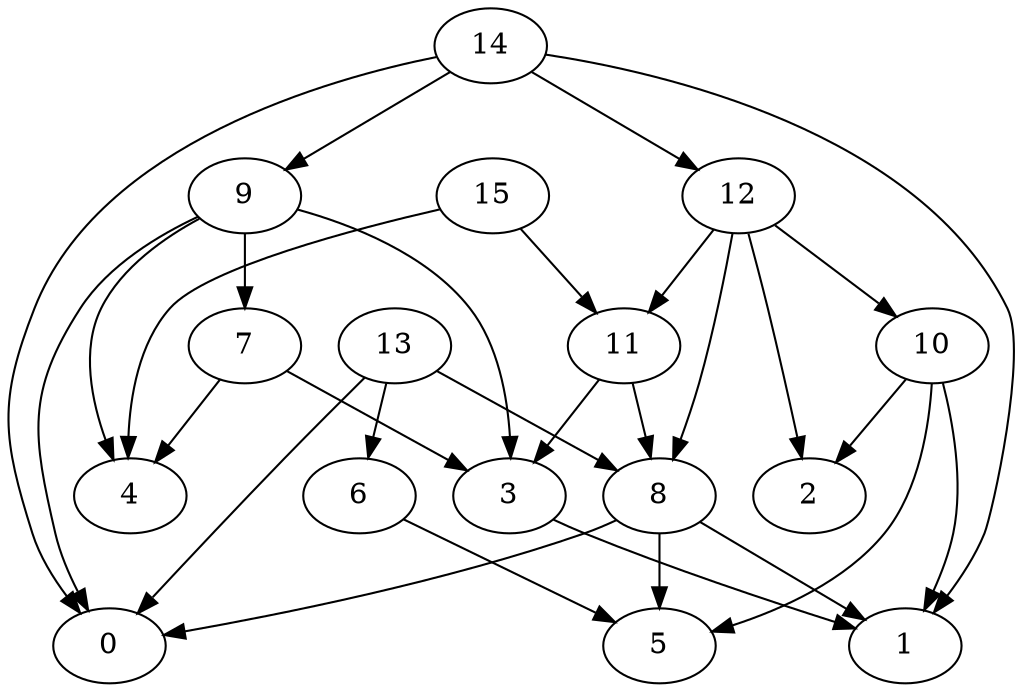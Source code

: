 digraph "Random_Nodes_16_Density_1.81_CCR_10.02_WeightType_Random" {
	graph ["Duplicate states"=0,
		GraphType=Random,
		"Max states in OPEN"=0,
		Modes="120000ms; topo-ordered tasks, ; Pruning: task equivalence, fixed order ready list, ; F-value: ; Optimisation: best schedule length (\
SL) optimisation on equal, ",
		NumberOfTasks=16,
		"Pruned using list schedule length"=25400,
		"States removed from OPEN"=0,
		TargetSystem="Homogeneous-2",
		"Time to schedule (ms)"=525,
		"Total idle time"=51,
		"Total schedule length"=73,
		"Total sequential time"=95,
		"Total states created"=49407
	];
	14	["Finish time"=9,
		Processor=0,
		"Start time"=0,
		Weight=9];
	12	["Finish time"=32,
		Processor=0,
		"Start time"=22,
		Weight=10];
	14 -> 12	[Weight=21];
	9	["Finish time"=12,
		Processor=0,
		"Start time"=9,
		Weight=3];
	14 -> 9	[Weight=47];
	0	["Finish time"=55,
		Processor=0,
		"Start time"=46,
		Weight=9];
	14 -> 0	[Weight=42];
	1	["Finish time"=73,
		Processor=0,
		"Start time"=71,
		Weight=2];
	14 -> 1	[Weight=47];
	11	["Finish time"=39,
		Processor=0,
		"Start time"=32,
		Weight=7];
	12 -> 11	[Weight=47];
	10	["Finish time"=58,
		Processor=0,
		"Start time"=55,
		Weight=3];
	12 -> 10	[Weight=10];
	8	["Finish time"=46,
		Processor=0,
		"Start time"=39,
		Weight=7];
	12 -> 8	[Weight=36];
	2	["Finish time"=62,
		Processor=0,
		"Start time"=58,
		Weight=4];
	12 -> 2	[Weight=36];
	15	["Finish time"=9,
		Processor=1,
		"Start time"=4,
		Weight=5];
	15 -> 11	[Weight=21];
	4	["Finish time"=67,
		Processor=1,
		"Start time"=64,
		Weight=3];
	15 -> 4	[Weight=31];
	7	["Finish time"=22,
		Processor=0,
		"Start time"=12,
		Weight=10];
	9 -> 7	[Weight=47];
	3	["Finish time"=71,
		Processor=0,
		"Start time"=62,
		Weight=9];
	9 -> 3	[Weight=47];
	9 -> 0	[Weight=31];
	9 -> 4	[Weight=31];
	11 -> 8	[Weight=21];
	11 -> 3	[Weight=47];
	13	["Finish time"=4,
		Processor=1,
		"Start time"=0,
		Weight=4];
	13 -> 8	[Weight=16];
	6	["Finish time"=14,
		Processor=1,
		"Start time"=9,
		Weight=5];
	13 -> 6	[Weight=42];
	13 -> 0	[Weight=31];
	5	["Finish time"=73,
		Processor=1,
		"Start time"=68,
		Weight=5];
	10 -> 5	[Weight=10];
	10 -> 2	[Weight=52];
	10 -> 1	[Weight=47];
	7 -> 3	[Weight=10];
	7 -> 4	[Weight=42];
	8 -> 0	[Weight=26];
	8 -> 5	[Weight=21];
	8 -> 1	[Weight=36];
	6 -> 5	[Weight=31];
	3 -> 1	[Weight=26];
}

